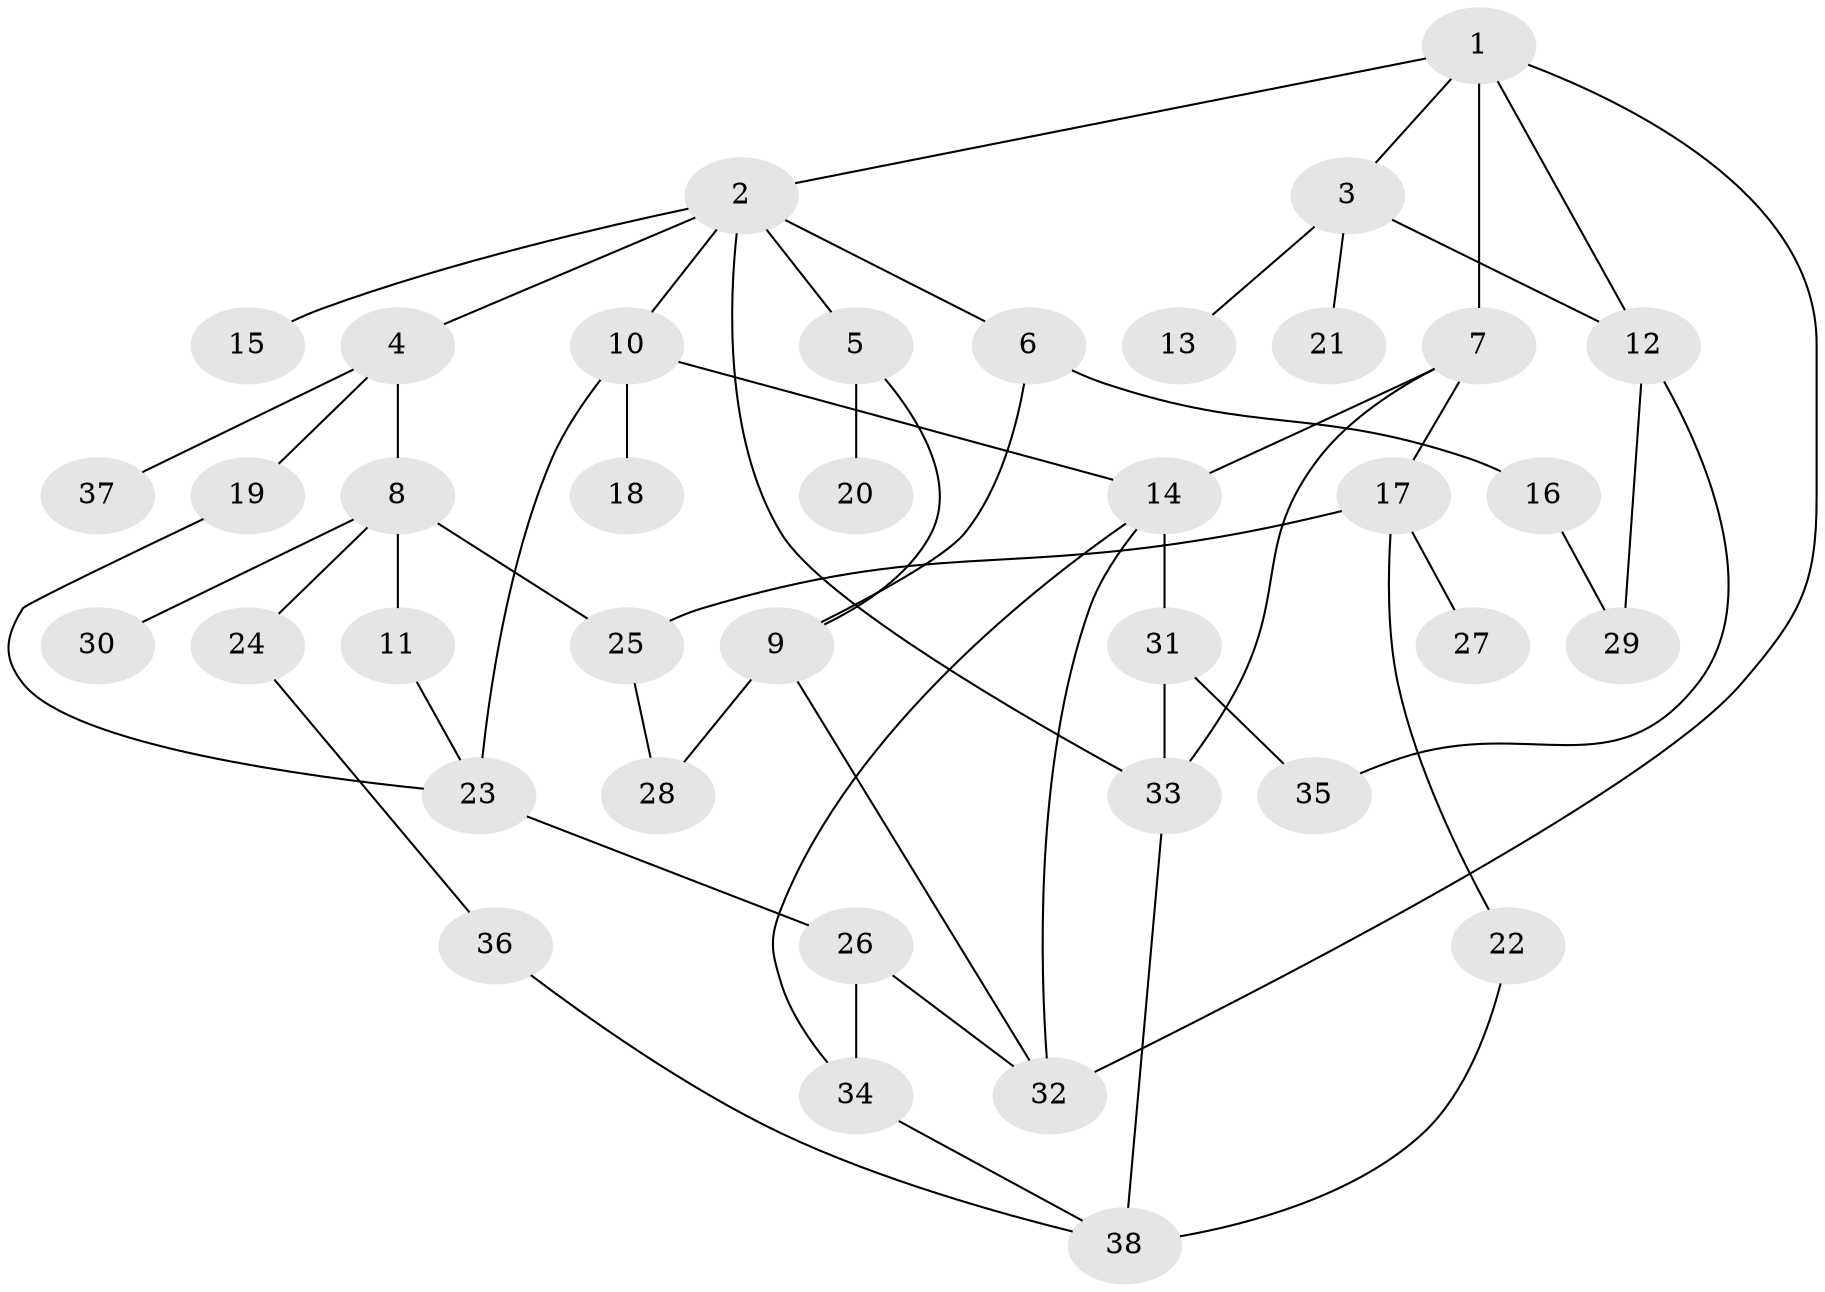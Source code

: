 // original degree distribution, {1: 0.26666666666666666, 6: 0.013333333333333334, 7: 0.013333333333333334, 4: 0.12, 5: 0.06666666666666667, 3: 0.21333333333333335, 2: 0.30666666666666664}
// Generated by graph-tools (version 1.1) at 2025/34/03/09/25 02:34:04]
// undirected, 38 vertices, 55 edges
graph export_dot {
graph [start="1"]
  node [color=gray90,style=filled];
  1;
  2;
  3;
  4;
  5;
  6;
  7;
  8;
  9;
  10;
  11;
  12;
  13;
  14;
  15;
  16;
  17;
  18;
  19;
  20;
  21;
  22;
  23;
  24;
  25;
  26;
  27;
  28;
  29;
  30;
  31;
  32;
  33;
  34;
  35;
  36;
  37;
  38;
  1 -- 2 [weight=1.0];
  1 -- 3 [weight=1.0];
  1 -- 7 [weight=1.0];
  1 -- 12 [weight=1.0];
  1 -- 32 [weight=1.0];
  2 -- 4 [weight=1.0];
  2 -- 5 [weight=1.0];
  2 -- 6 [weight=1.0];
  2 -- 10 [weight=1.0];
  2 -- 15 [weight=1.0];
  2 -- 33 [weight=1.0];
  3 -- 12 [weight=1.0];
  3 -- 13 [weight=1.0];
  3 -- 21 [weight=1.0];
  4 -- 8 [weight=1.0];
  4 -- 19 [weight=1.0];
  4 -- 37 [weight=1.0];
  5 -- 9 [weight=1.0];
  5 -- 20 [weight=1.0];
  6 -- 9 [weight=1.0];
  6 -- 16 [weight=1.0];
  7 -- 14 [weight=1.0];
  7 -- 17 [weight=1.0];
  7 -- 33 [weight=1.0];
  8 -- 11 [weight=1.0];
  8 -- 24 [weight=1.0];
  8 -- 25 [weight=1.0];
  8 -- 30 [weight=1.0];
  9 -- 28 [weight=1.0];
  9 -- 32 [weight=1.0];
  10 -- 14 [weight=2.0];
  10 -- 18 [weight=1.0];
  10 -- 23 [weight=1.0];
  11 -- 23 [weight=1.0];
  12 -- 29 [weight=1.0];
  12 -- 35 [weight=1.0];
  14 -- 31 [weight=1.0];
  14 -- 32 [weight=2.0];
  14 -- 34 [weight=1.0];
  16 -- 29 [weight=1.0];
  17 -- 22 [weight=1.0];
  17 -- 25 [weight=1.0];
  17 -- 27 [weight=1.0];
  19 -- 23 [weight=1.0];
  22 -- 38 [weight=1.0];
  23 -- 26 [weight=1.0];
  24 -- 36 [weight=1.0];
  25 -- 28 [weight=1.0];
  26 -- 32 [weight=1.0];
  26 -- 34 [weight=1.0];
  31 -- 33 [weight=1.0];
  31 -- 35 [weight=2.0];
  33 -- 38 [weight=1.0];
  34 -- 38 [weight=1.0];
  36 -- 38 [weight=1.0];
}
